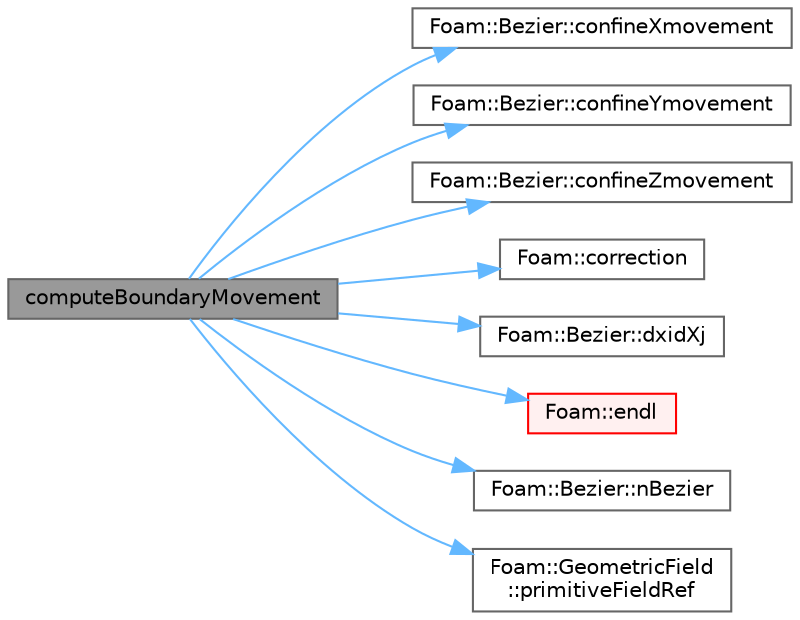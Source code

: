 digraph "computeBoundaryMovement"
{
 // LATEX_PDF_SIZE
  bgcolor="transparent";
  edge [fontname=Helvetica,fontsize=10,labelfontname=Helvetica,labelfontsize=10];
  node [fontname=Helvetica,fontsize=10,shape=box,height=0.2,width=0.4];
  rankdir="LR";
  Node1 [id="Node000001",label="computeBoundaryMovement",height=0.2,width=0.4,color="gray40", fillcolor="grey60", style="filled", fontcolor="black",tooltip=" "];
  Node1 -> Node2 [id="edge1_Node000001_Node000002",color="steelblue1",style="solid",tooltip=" "];
  Node2 [id="Node000002",label="Foam::Bezier::confineXmovement",height=0.2,width=0.4,color="grey40", fillcolor="white", style="filled",URL="$classFoam_1_1Bezier.html#a8a063edc45f73816e863efe365e25493",tooltip=" "];
  Node1 -> Node3 [id="edge2_Node000001_Node000003",color="steelblue1",style="solid",tooltip=" "];
  Node3 [id="Node000003",label="Foam::Bezier::confineYmovement",height=0.2,width=0.4,color="grey40", fillcolor="white", style="filled",URL="$classFoam_1_1Bezier.html#a5ce3b8f40eae9d12367b13ff7d053f75",tooltip=" "];
  Node1 -> Node4 [id="edge3_Node000001_Node000004",color="steelblue1",style="solid",tooltip=" "];
  Node4 [id="Node000004",label="Foam::Bezier::confineZmovement",height=0.2,width=0.4,color="grey40", fillcolor="white", style="filled",URL="$classFoam_1_1Bezier.html#a3e3ebdaa973bb72fa0dc5ca44294fc4b",tooltip=" "];
  Node1 -> Node5 [id="edge4_Node000001_Node000005",color="steelblue1",style="solid",tooltip=" "];
  Node5 [id="Node000005",label="Foam::correction",height=0.2,width=0.4,color="grey40", fillcolor="white", style="filled",URL="$namespaceFoam.html#ac4a13cc7ae61ed5f1496bc24a9d95244",tooltip=" "];
  Node1 -> Node6 [id="edge5_Node000001_Node000006",color="steelblue1",style="solid",tooltip=" "];
  Node6 [id="Node000006",label="Foam::Bezier::dxidXj",height=0.2,width=0.4,color="grey40", fillcolor="white", style="filled",URL="$classFoam_1_1Bezier.html#af5a01c66ff93756aab6a679ff6455227",tooltip=" "];
  Node1 -> Node7 [id="edge6_Node000001_Node000007",color="steelblue1",style="solid",tooltip=" "];
  Node7 [id="Node000007",label="Foam::endl",height=0.2,width=0.4,color="red", fillcolor="#FFF0F0", style="filled",URL="$namespaceFoam.html#a7d5eca45a323264dc5fe811500ebda47",tooltip=" "];
  Node1 -> Node11 [id="edge7_Node000001_Node000011",color="steelblue1",style="solid",tooltip=" "];
  Node11 [id="Node000011",label="Foam::Bezier::nBezier",height=0.2,width=0.4,color="grey40", fillcolor="white", style="filled",URL="$classFoam_1_1Bezier.html#a3df7a215e858105c98da9e99b40824e9",tooltip=" "];
  Node1 -> Node12 [id="edge8_Node000001_Node000012",color="steelblue1",style="solid",tooltip=" "];
  Node12 [id="Node000012",label="Foam::GeometricField\l::primitiveFieldRef",height=0.2,width=0.4,color="grey40", fillcolor="white", style="filled",URL="$classFoam_1_1GeometricField.html#a5deba1b06a51dd5b1f8de8bde1e7e07b",tooltip=" "];
}
